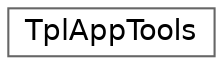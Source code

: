 digraph "Graphical Class Hierarchy"
{
 // LATEX_PDF_SIZE
  bgcolor="transparent";
  edge [fontname=Helvetica,fontsize=14,labelfontname=Helvetica,labelfontsize=14];
  node [fontname=Helvetica,fontsize=14,shape=box,height=0.2,width=0.4];
  rankdir="LR";
  Node0 [id="Node000000",label="TplAppTools",height=0.2,width=0.4,color="grey40", fillcolor="white", style="filled",URL="$dc/dd8/classTplAppTools.html",tooltip=" "];
}
